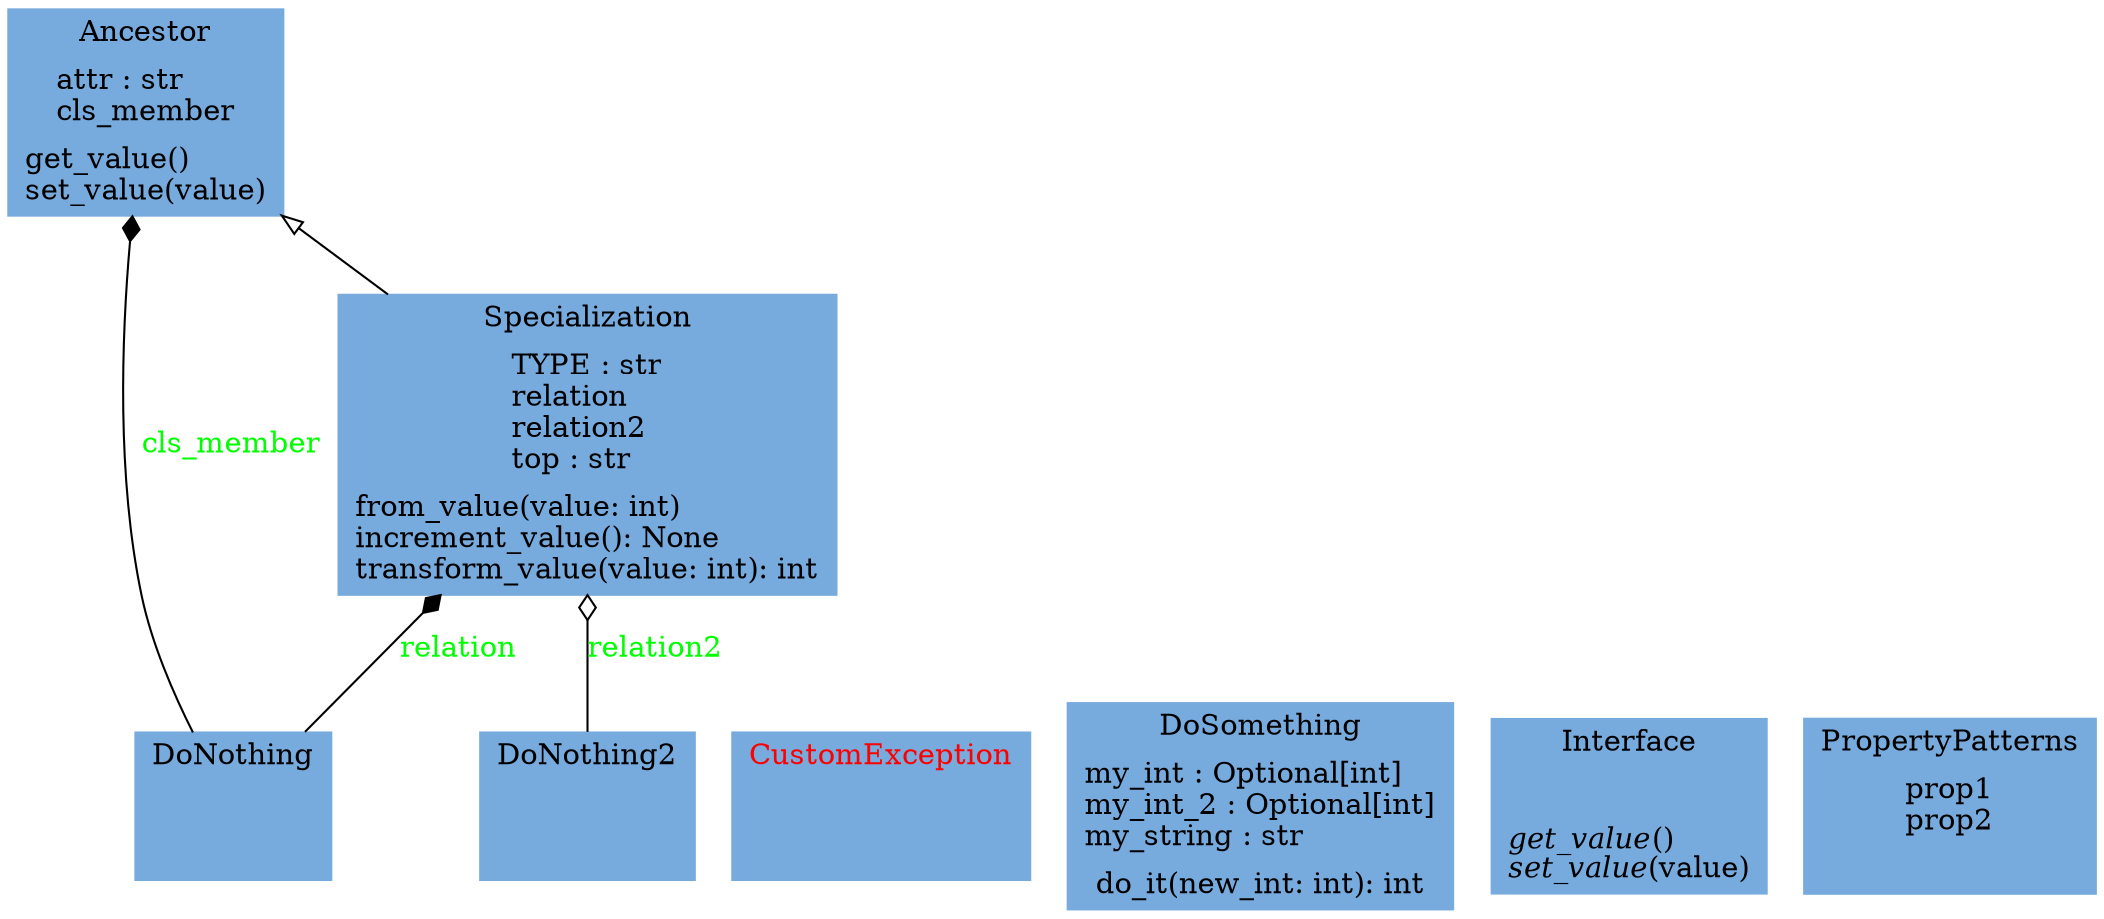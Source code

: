 digraph "classes_colorized" {
rankdir=BT
charset="utf-8"
"data.clientmodule_test.Ancestor" [color="#77AADD", fontcolor="black", label=<{Ancestor|attr : str<br ALIGN="LEFT"/>cls_member<br ALIGN="LEFT"/>|get_value()<br ALIGN="LEFT"/>set_value(value)<br ALIGN="LEFT"/>}>, shape="record", style="filled"];
"data.suppliermodule_test.CustomException" [color="#77AADD", fontcolor="red", label=<{CustomException|<br ALIGN="LEFT"/>|}>, shape="record", style="filled"];
"data.suppliermodule_test.DoNothing" [color="#77AADD", fontcolor="black", label=<{DoNothing|<br ALIGN="LEFT"/>|}>, shape="record", style="filled"];
"data.suppliermodule_test.DoNothing2" [color="#77AADD", fontcolor="black", label=<{DoNothing2|<br ALIGN="LEFT"/>|}>, shape="record", style="filled"];
"data.suppliermodule_test.DoSomething" [color="#77AADD", fontcolor="black", label=<{DoSomething|my_int : Optional[int]<br ALIGN="LEFT"/>my_int_2 : Optional[int]<br ALIGN="LEFT"/>my_string : str<br ALIGN="LEFT"/>|do_it(new_int: int): int<br ALIGN="LEFT"/>}>, shape="record", style="filled"];
"data.suppliermodule_test.Interface" [color="#77AADD", fontcolor="black", label=<{Interface|<br ALIGN="LEFT"/>|<I>get_value</I>()<br ALIGN="LEFT"/><I>set_value</I>(value)<br ALIGN="LEFT"/>}>, shape="record", style="filled"];
"data.property_pattern.PropertyPatterns" [color="#77AADD", fontcolor="black", label=<{PropertyPatterns|prop1<br ALIGN="LEFT"/>prop2<br ALIGN="LEFT"/>|}>, shape="record", style="filled"];
"data.clientmodule_test.Specialization" [color="#77AADD", fontcolor="black", label=<{Specialization|TYPE : str<br ALIGN="LEFT"/>relation<br ALIGN="LEFT"/>relation2<br ALIGN="LEFT"/>top : str<br ALIGN="LEFT"/>|from_value(value: int)<br ALIGN="LEFT"/>increment_value(): None<br ALIGN="LEFT"/>transform_value(value: int): int<br ALIGN="LEFT"/>}>, shape="record", style="filled"];
"data.clientmodule_test.Specialization" -> "data.clientmodule_test.Ancestor" [arrowhead="empty", arrowtail="none"];
"data.suppliermodule_test.DoNothing" -> "data.clientmodule_test.Ancestor" [arrowhead="diamond", arrowtail="none", fontcolor="green", label="cls_member", style="solid"];
"data.suppliermodule_test.DoNothing" -> "data.clientmodule_test.Specialization" [arrowhead="diamond", arrowtail="none", fontcolor="green", label="relation", style="solid"];
"data.suppliermodule_test.DoNothing2" -> "data.clientmodule_test.Specialization" [arrowhead="odiamond", arrowtail="none", fontcolor="green", label="relation2", style="solid"];
}
